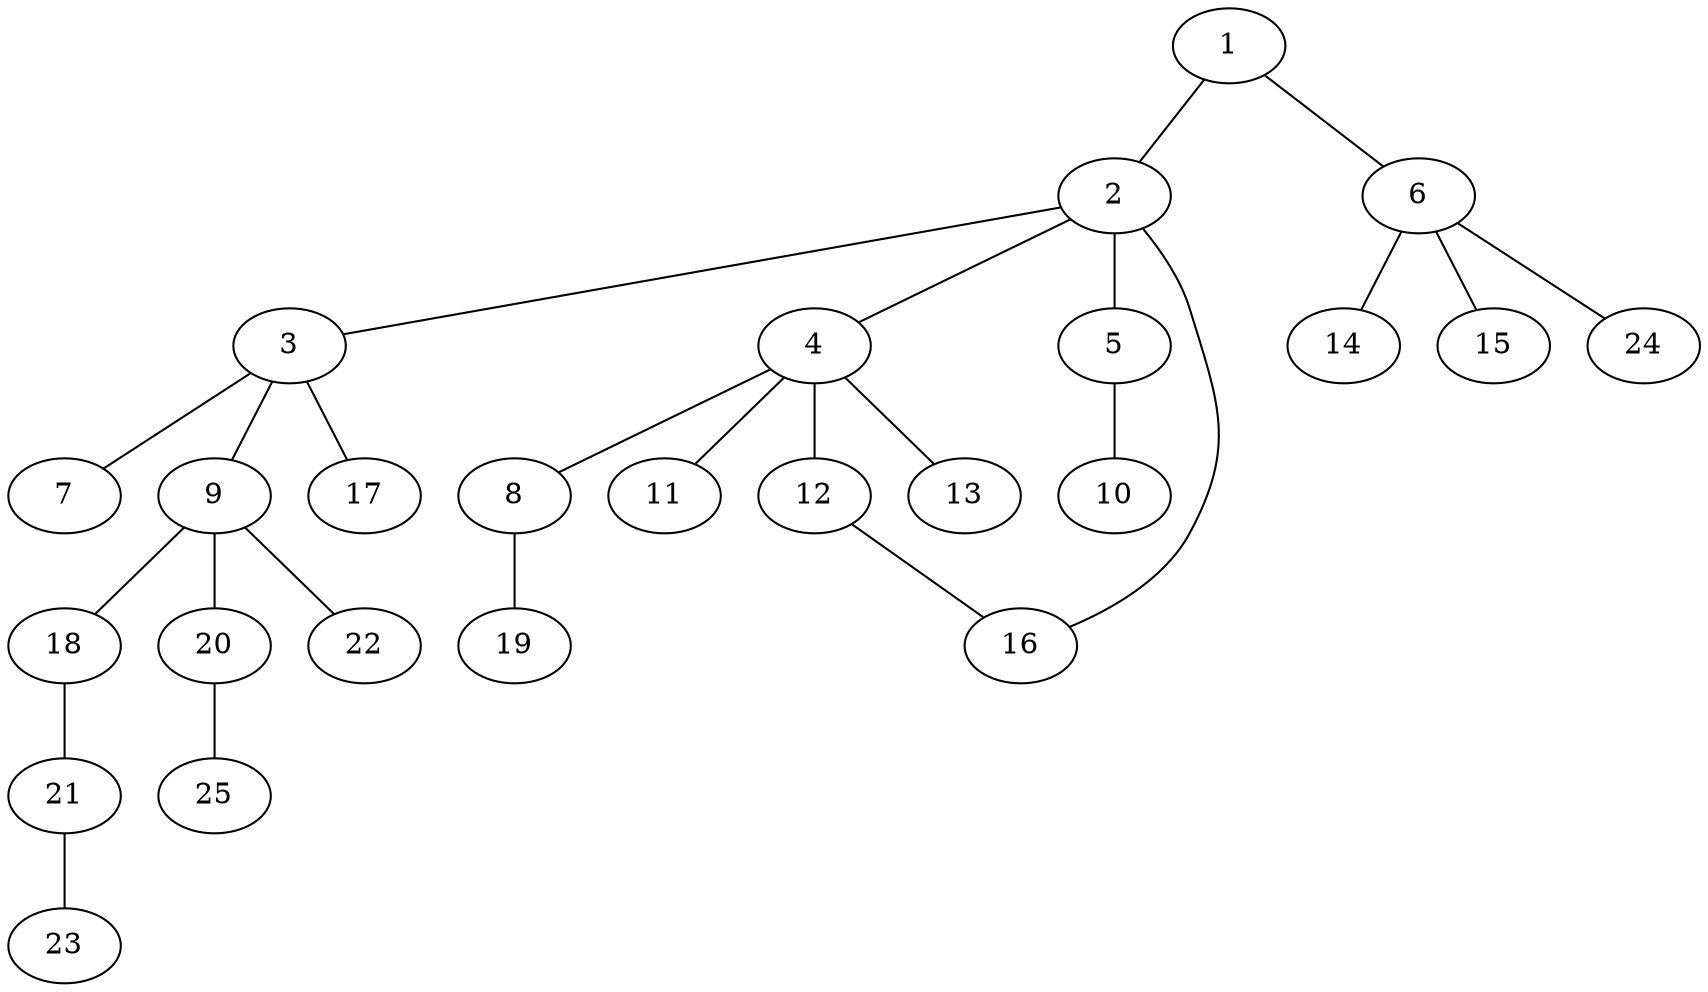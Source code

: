 graph G {
1 -- 2;
2 -- 3;
2 -- 4;
2 -- 5;
1 -- 6;
3 -- 7;
4 -- 8;
3 -- 9;
5 -- 10;
4 -- 11;
4 -- 12;
4 -- 13;
6 -- 14;
6 -- 15;
12 -- 16;
3 -- 17;
9 -- 18;
8 -- 19;
9 -- 20;
18 -- 21;
9 -- 22;
21 -- 23;
6 -- 24;
20 -- 25;
2 -- 16;
}
